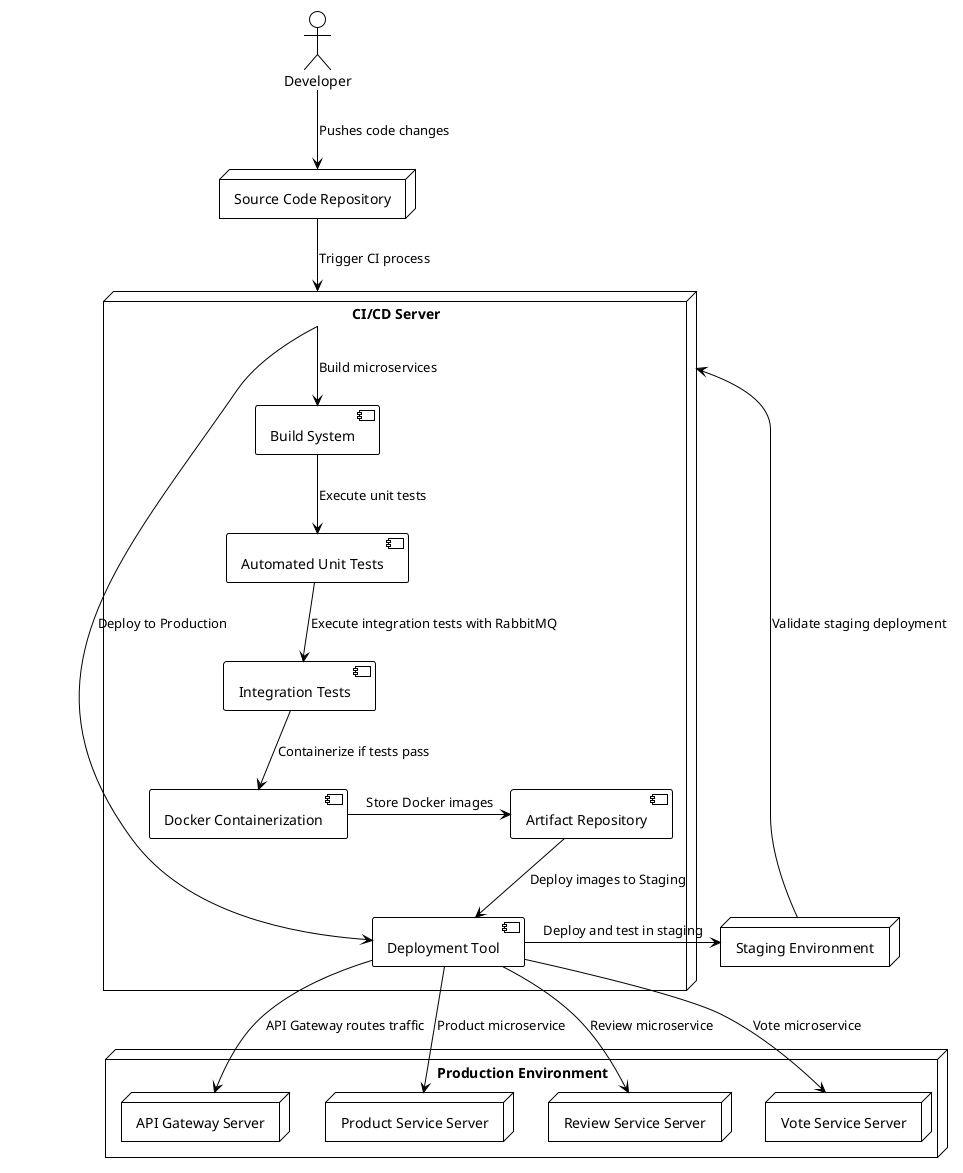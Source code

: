@startuml
!theme plain

actor Developer
node "Source Code Repository" as Repo
node "CI/CD Server" as CICD {
    component "Build System" as Build
    component "Automated Unit Tests" as UnitTests
    component "Integration Tests" as IntegrationTests
    component "Docker Containerization" as Dockerize
    component "Artifact Repository" as ArtifactRepo
    component "Deployment Tool" as Deploy
}
node "Staging Environment" as Staging
node "Production Environment" as Production {
    node "API Gateway Server" as Gateway
    node "Product Service Server" as ProductService
    node "Review Service Server" as ReviewService
    node "Vote Service Server" as VoteService
}

Developer -d-> Repo : Pushes code changes
Repo -d-> CICD : Trigger CI process

CICD -d-> Build : Build microservices
Build -d-> UnitTests : Execute unit tests
UnitTests -d-> IntegrationTests : Execute integration tests with RabbitMQ
IntegrationTests -d-> Dockerize : Containerize if tests pass

Dockerize -r-> ArtifactRepo : Store Docker images
ArtifactRepo -d-> Deploy : Deploy images to Staging

Deploy -r-> Staging : Deploy and test in staging
Staging -r-> CICD : Validate staging deployment

CICD -> Deploy : Deploy to Production

Deploy -r-> Gateway : API Gateway routes traffic
Deploy -r-> ProductService : Product microservice
Deploy -r-> ReviewService : Review microservice
Deploy --> VoteService : Vote microservice

@enduml
